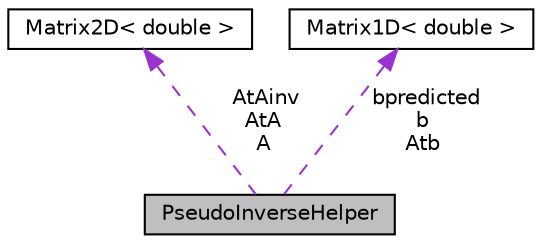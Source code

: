 digraph "PseudoInverseHelper"
{
  edge [fontname="Helvetica",fontsize="10",labelfontname="Helvetica",labelfontsize="10"];
  node [fontname="Helvetica",fontsize="10",shape=record];
  Node2 [label="PseudoInverseHelper",height=0.2,width=0.4,color="black", fillcolor="grey75", style="filled", fontcolor="black"];
  Node3 -> Node2 [dir="back",color="darkorchid3",fontsize="10",style="dashed",label=" AtAinv\nAtA\nA" ,fontname="Helvetica"];
  Node3 [label="Matrix2D\< double \>",height=0.2,width=0.4,color="black", fillcolor="white", style="filled",URL="$classMatrix2D.html"];
  Node4 -> Node2 [dir="back",color="darkorchid3",fontsize="10",style="dashed",label=" bpredicted\nb\nAtb" ,fontname="Helvetica"];
  Node4 [label="Matrix1D\< double \>",height=0.2,width=0.4,color="black", fillcolor="white", style="filled",URL="$classMatrix1D.html"];
}
